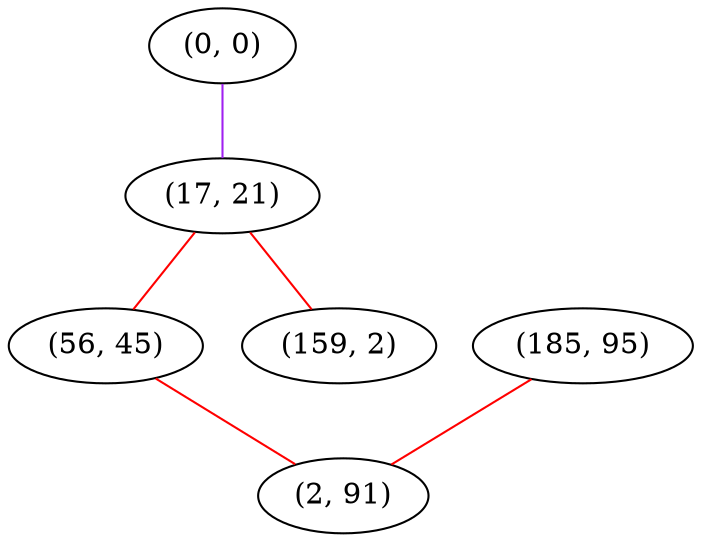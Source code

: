 graph "" {
"(0, 0)";
"(185, 95)";
"(17, 21)";
"(56, 45)";
"(159, 2)";
"(2, 91)";
"(0, 0)" -- "(17, 21)"  [color=purple, key=0, weight=4];
"(185, 95)" -- "(2, 91)"  [color=red, key=0, weight=1];
"(17, 21)" -- "(56, 45)"  [color=red, key=0, weight=1];
"(17, 21)" -- "(159, 2)"  [color=red, key=0, weight=1];
"(56, 45)" -- "(2, 91)"  [color=red, key=0, weight=1];
}
